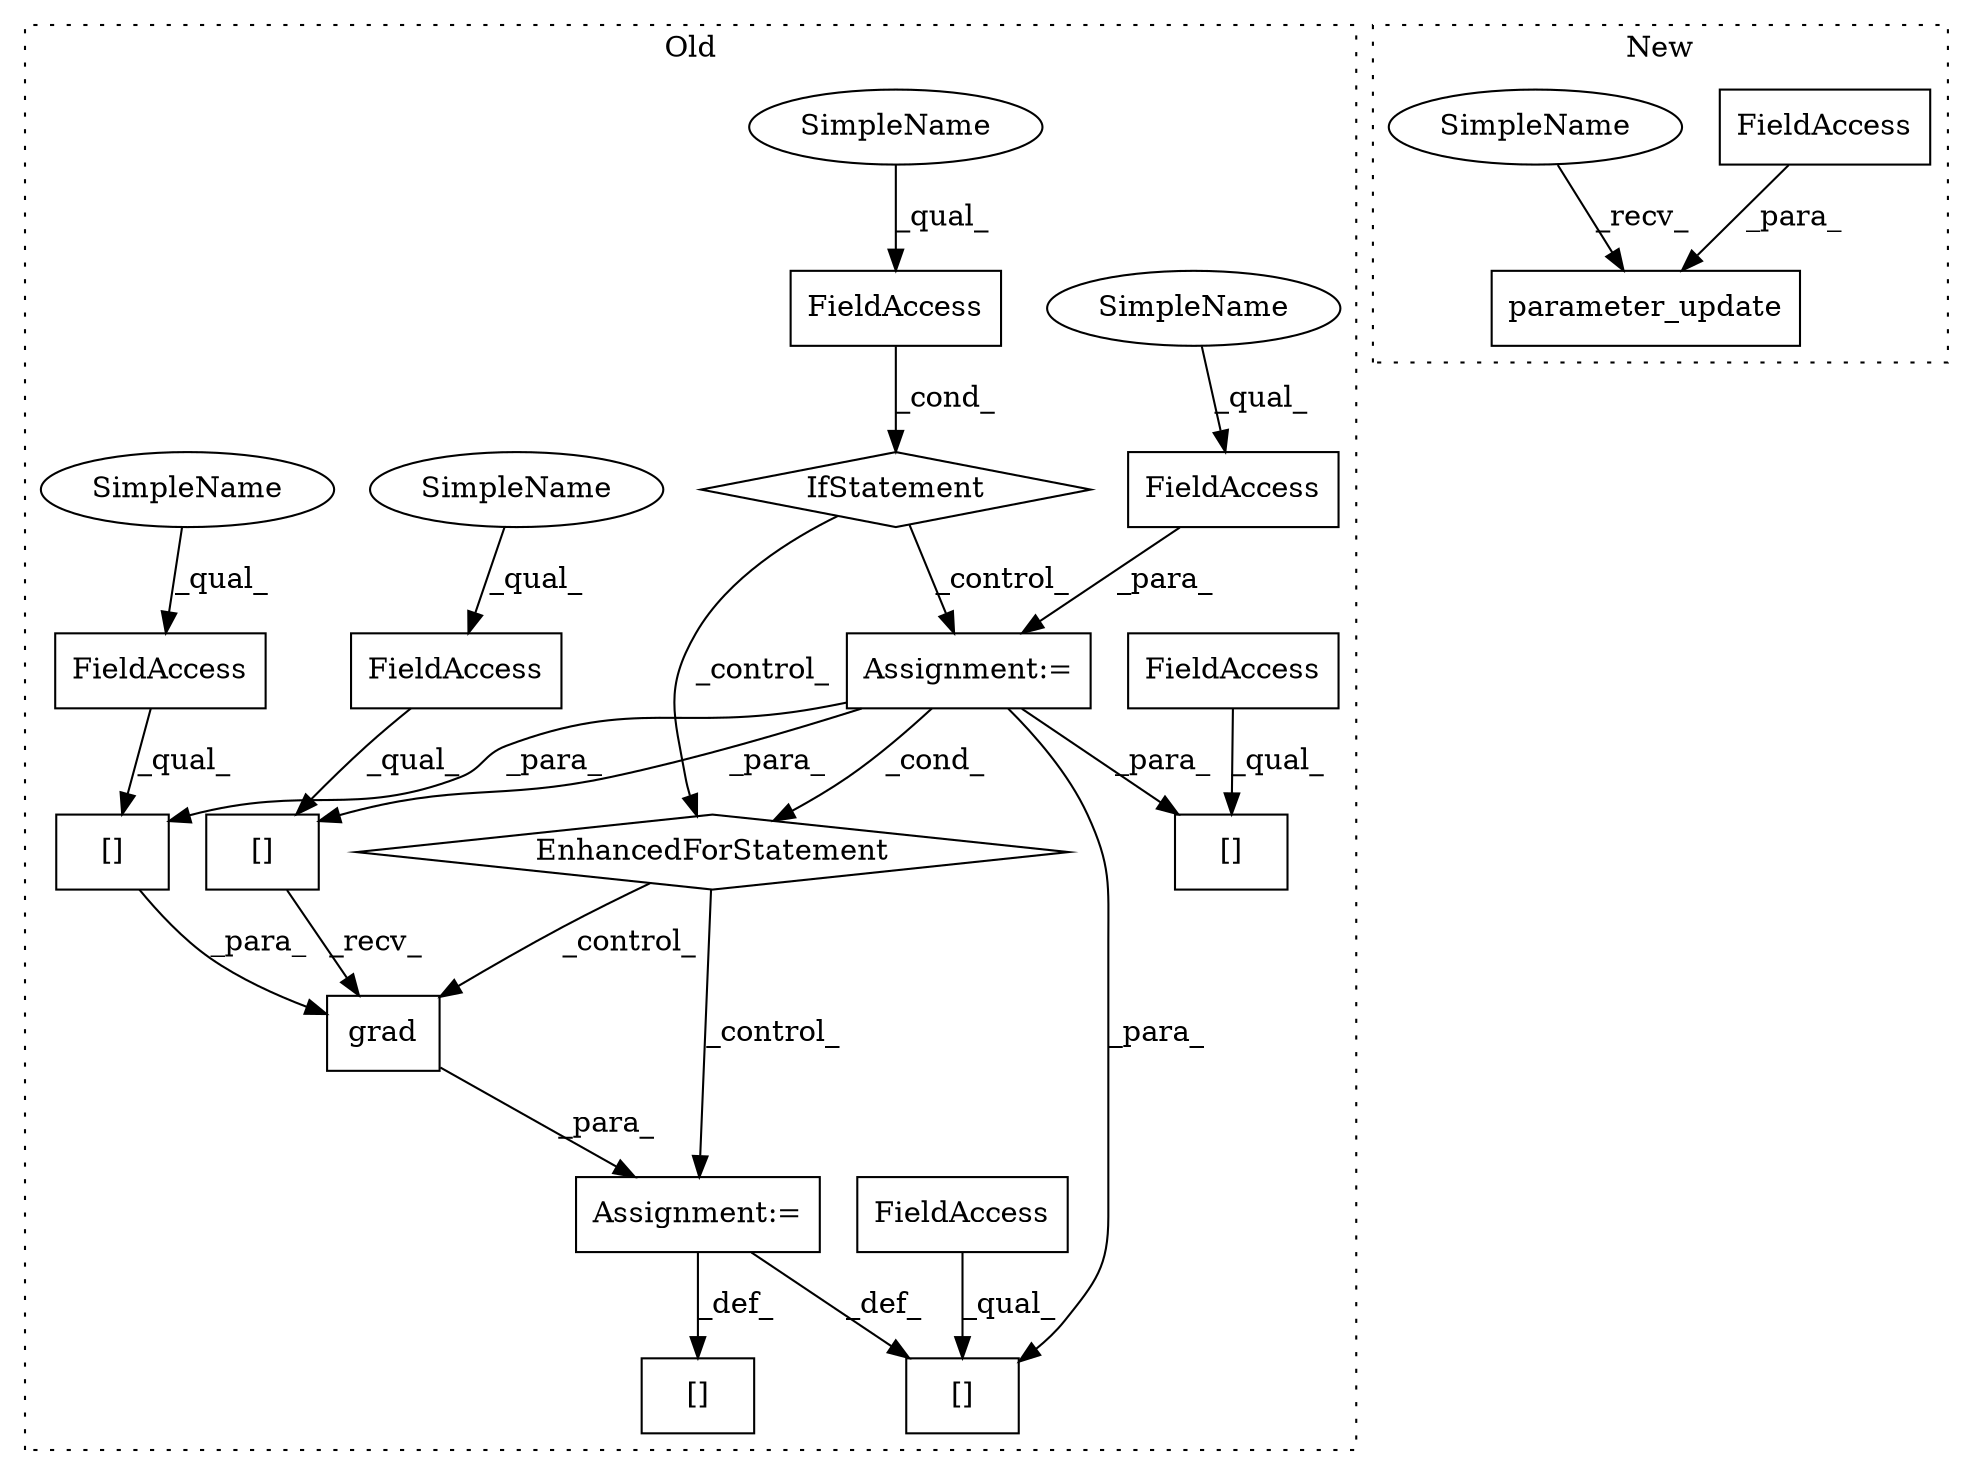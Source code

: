 digraph G {
subgraph cluster0 {
1 [label="EnhancedForStatement" a="70" s="6039,6119" l="57,2" shape="diamond"];
3 [label="FieldAccess" a="22" s="6016" l="13" shape="box"];
4 [label="FieldAccess" a="22" s="6171" l="12" shape="box"];
5 [label="[]" a="2" s="6171,6187" l="13,1" shape="box"];
7 [label="FieldAccess" a="22" s="6147" l="13" shape="box"];
8 [label="[]" a="2" s="6147,6164" l="14,1" shape="box"];
9 [label="FieldAccess" a="22" s="6106" l="13" shape="box"];
10 [label="IfStatement" a="25" s="6012,6029" l="4,2" shape="diamond"];
11 [label="Assignment:=" a="7" s="6039,6119" l="57,2" shape="box"];
12 [label="[]" a="2" s="6131,6144" l="10,1" shape="box"];
13 [label="FieldAccess" a="22" s="6131" l="9" shape="box"];
14 [label="[]" a="2" s="6393,6409" l="13,1" shape="box"];
15 [label="Assignment:=" a="7" s="6145" l="2" shape="box"];
16 [label="[]" a="2" s="6131,6144" l="10,1" shape="box"];
17 [label="FieldAccess" a="22" s="6131" l="9" shape="box"];
18 [label="grad" a="32" s="6166,6188" l="5,1" shape="box"];
19 [label="SimpleName" a="42" s="6016" l="5" shape="ellipse"];
20 [label="SimpleName" a="42" s="6171" l="5" shape="ellipse"];
21 [label="SimpleName" a="42" s="6106" l="5" shape="ellipse"];
22 [label="SimpleName" a="42" s="6147" l="5" shape="ellipse"];
label = "Old";
style="dotted";
}
subgraph cluster1 {
2 [label="parameter_update" a="32" s="6355,6382" l="17,1" shape="box"];
6 [label="FieldAccess" a="22" s="6372" l="10" shape="box"];
23 [label="SimpleName" a="42" s="6349" l="5" shape="ellipse"];
label = "New";
style="dotted";
}
1 -> 15 [label="_control_"];
1 -> 18 [label="_control_"];
3 -> 10 [label="_cond_"];
4 -> 5 [label="_qual_"];
5 -> 18 [label="_para_"];
6 -> 2 [label="_para_"];
7 -> 8 [label="_qual_"];
8 -> 18 [label="_recv_"];
9 -> 11 [label="_para_"];
10 -> 1 [label="_control_"];
10 -> 11 [label="_control_"];
11 -> 5 [label="_para_"];
11 -> 1 [label="_cond_"];
11 -> 8 [label="_para_"];
11 -> 12 [label="_para_"];
11 -> 16 [label="_para_"];
13 -> 12 [label="_qual_"];
15 -> 16 [label="_def_"];
15 -> 14 [label="_def_"];
17 -> 16 [label="_qual_"];
18 -> 15 [label="_para_"];
19 -> 3 [label="_qual_"];
20 -> 4 [label="_qual_"];
21 -> 9 [label="_qual_"];
22 -> 7 [label="_qual_"];
23 -> 2 [label="_recv_"];
}
